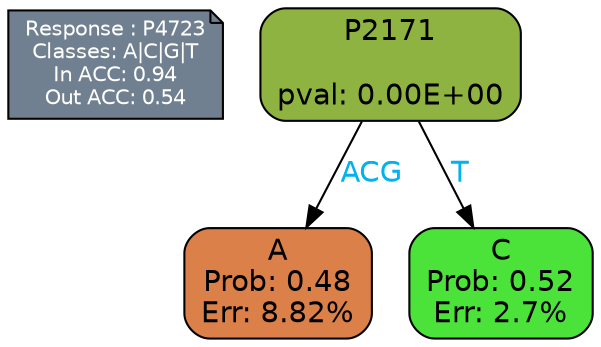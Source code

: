 digraph Tree {
node [shape=box, style="filled, rounded", color="black", fontname=helvetica] ;
graph [ranksep=equally, splines=polylines, bgcolor=transparent, dpi=600] ;
edge [fontname=helvetica] ;
LEGEND [label="Response : P4723
Classes: A|C|G|T
In ACC: 0.94
Out ACC: 0.54
",shape=note,align=left,style=filled,fillcolor="slategray",fontcolor="white",fontsize=10];1 [label="P2171

pval: 0.00E+00", fillcolor="#8fb340"] ;
2 [label="A
Prob: 0.48
Err: 8.82%", fillcolor="#da8048"] ;
3 [label="C
Prob: 0.52
Err: 2.7%", fillcolor="#4be239"] ;
1 -> 2 [label="ACG",fontcolor=deepskyblue2] ;
1 -> 3 [label="T",fontcolor=deepskyblue2] ;
{rank = same; 2;3;}{rank = same; LEGEND;1;}}